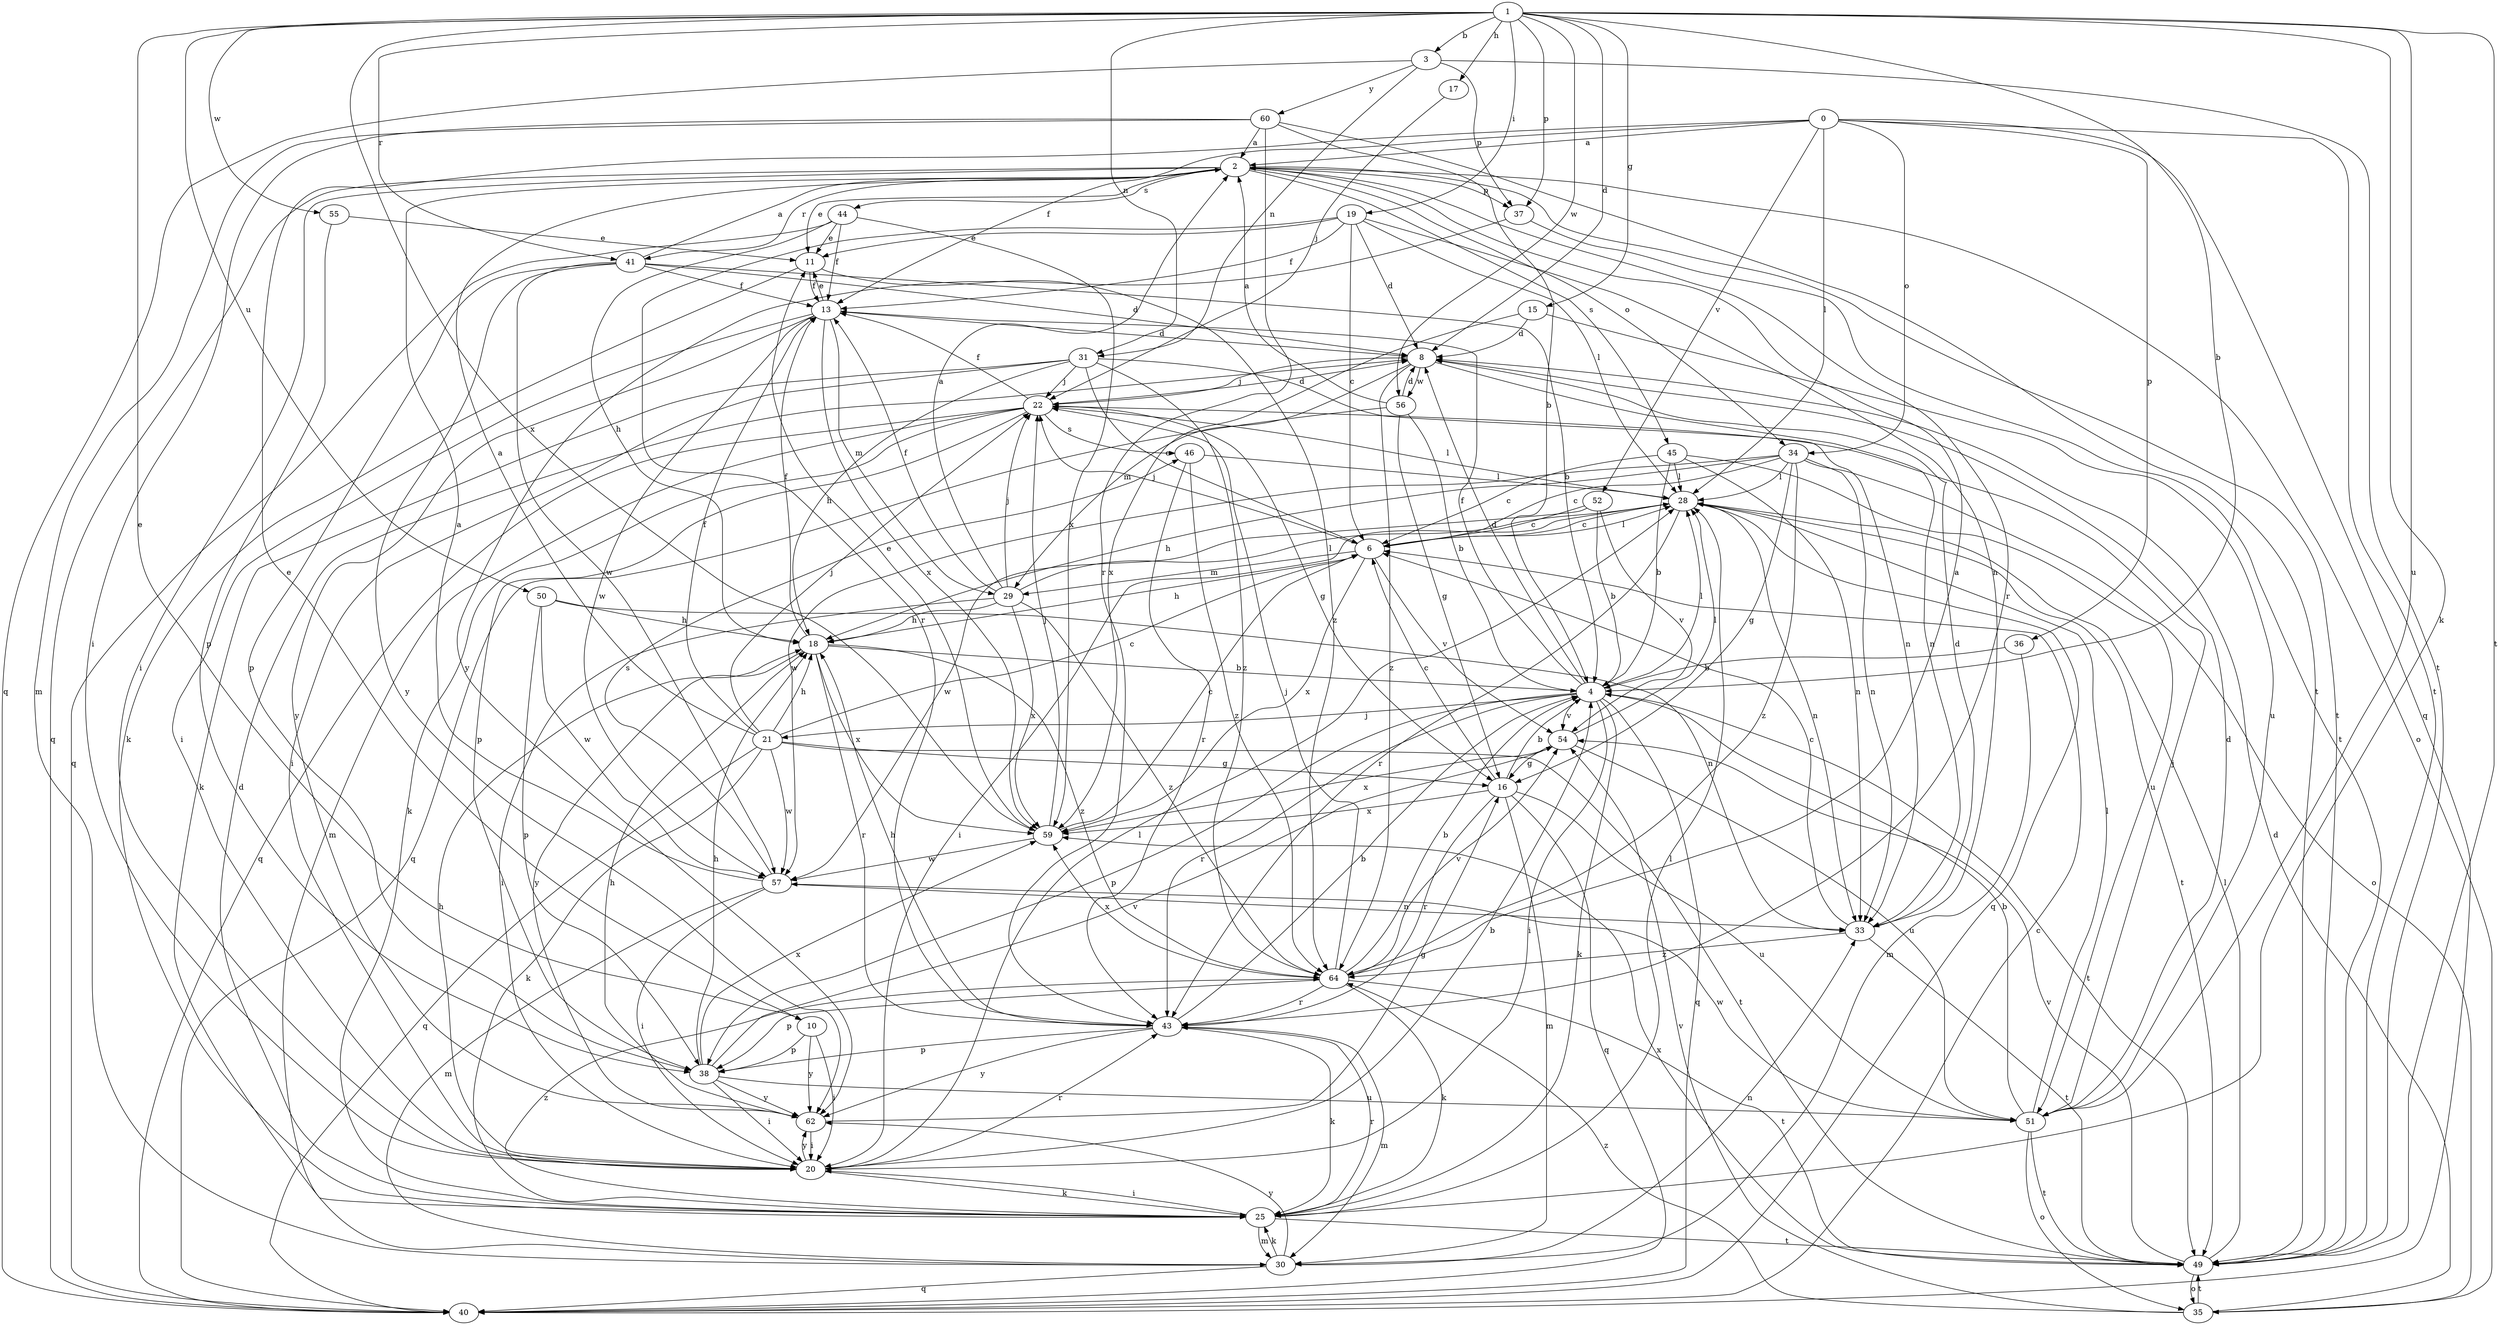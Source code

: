strict digraph  {
0;
1;
2;
3;
4;
6;
8;
10;
11;
13;
15;
16;
17;
18;
19;
20;
21;
22;
25;
28;
29;
30;
31;
33;
34;
35;
36;
37;
38;
40;
41;
43;
44;
45;
46;
49;
50;
51;
52;
54;
55;
56;
57;
59;
60;
62;
64;
0 -> 2  [label=a];
0 -> 10  [label=e];
0 -> 13  [label=f];
0 -> 28  [label=l];
0 -> 34  [label=o];
0 -> 36  [label=p];
0 -> 40  [label=q];
0 -> 49  [label=t];
0 -> 52  [label=v];
1 -> 3  [label=b];
1 -> 4  [label=b];
1 -> 8  [label=d];
1 -> 10  [label=e];
1 -> 15  [label=g];
1 -> 17  [label=h];
1 -> 19  [label=i];
1 -> 25  [label=k];
1 -> 31  [label=n];
1 -> 37  [label=p];
1 -> 41  [label=r];
1 -> 49  [label=t];
1 -> 50  [label=u];
1 -> 51  [label=u];
1 -> 55  [label=w];
1 -> 56  [label=w];
1 -> 59  [label=x];
2 -> 11  [label=e];
2 -> 20  [label=i];
2 -> 34  [label=o];
2 -> 35  [label=o];
2 -> 37  [label=p];
2 -> 40  [label=q];
2 -> 41  [label=r];
2 -> 43  [label=r];
2 -> 44  [label=s];
2 -> 45  [label=s];
2 -> 49  [label=t];
3 -> 31  [label=n];
3 -> 37  [label=p];
3 -> 40  [label=q];
3 -> 49  [label=t];
3 -> 60  [label=y];
4 -> 8  [label=d];
4 -> 13  [label=f];
4 -> 20  [label=i];
4 -> 21  [label=j];
4 -> 25  [label=k];
4 -> 28  [label=l];
4 -> 38  [label=p];
4 -> 40  [label=q];
4 -> 43  [label=r];
4 -> 49  [label=t];
4 -> 54  [label=v];
6 -> 18  [label=h];
6 -> 22  [label=j];
6 -> 28  [label=l];
6 -> 29  [label=m];
6 -> 54  [label=v];
6 -> 59  [label=x];
8 -> 22  [label=j];
8 -> 29  [label=m];
8 -> 33  [label=n];
8 -> 56  [label=w];
8 -> 64  [label=z];
10 -> 20  [label=i];
10 -> 38  [label=p];
10 -> 62  [label=y];
11 -> 13  [label=f];
11 -> 25  [label=k];
11 -> 64  [label=z];
13 -> 8  [label=d];
13 -> 11  [label=e];
13 -> 20  [label=i];
13 -> 29  [label=m];
13 -> 57  [label=w];
13 -> 59  [label=x];
13 -> 62  [label=y];
15 -> 8  [label=d];
15 -> 51  [label=u];
15 -> 59  [label=x];
16 -> 4  [label=b];
16 -> 6  [label=c];
16 -> 30  [label=m];
16 -> 40  [label=q];
16 -> 43  [label=r];
16 -> 51  [label=u];
16 -> 59  [label=x];
17 -> 22  [label=j];
18 -> 4  [label=b];
18 -> 13  [label=f];
18 -> 43  [label=r];
18 -> 59  [label=x];
18 -> 62  [label=y];
18 -> 64  [label=z];
19 -> 6  [label=c];
19 -> 8  [label=d];
19 -> 11  [label=e];
19 -> 13  [label=f];
19 -> 28  [label=l];
19 -> 33  [label=n];
19 -> 43  [label=r];
20 -> 4  [label=b];
20 -> 18  [label=h];
20 -> 25  [label=k];
20 -> 28  [label=l];
20 -> 43  [label=r];
20 -> 62  [label=y];
21 -> 2  [label=a];
21 -> 6  [label=c];
21 -> 13  [label=f];
21 -> 16  [label=g];
21 -> 18  [label=h];
21 -> 22  [label=j];
21 -> 25  [label=k];
21 -> 40  [label=q];
21 -> 49  [label=t];
21 -> 57  [label=w];
22 -> 8  [label=d];
22 -> 13  [label=f];
22 -> 16  [label=g];
22 -> 25  [label=k];
22 -> 28  [label=l];
22 -> 30  [label=m];
22 -> 38  [label=p];
22 -> 40  [label=q];
22 -> 46  [label=s];
25 -> 8  [label=d];
25 -> 20  [label=i];
25 -> 28  [label=l];
25 -> 30  [label=m];
25 -> 43  [label=r];
25 -> 49  [label=t];
25 -> 64  [label=z];
28 -> 6  [label=c];
28 -> 20  [label=i];
28 -> 33  [label=n];
28 -> 40  [label=q];
28 -> 43  [label=r];
28 -> 49  [label=t];
29 -> 2  [label=a];
29 -> 13  [label=f];
29 -> 18  [label=h];
29 -> 20  [label=i];
29 -> 22  [label=j];
29 -> 28  [label=l];
29 -> 59  [label=x];
29 -> 64  [label=z];
30 -> 25  [label=k];
30 -> 33  [label=n];
30 -> 40  [label=q];
30 -> 62  [label=y];
31 -> 6  [label=c];
31 -> 18  [label=h];
31 -> 20  [label=i];
31 -> 22  [label=j];
31 -> 25  [label=k];
31 -> 33  [label=n];
31 -> 64  [label=z];
33 -> 6  [label=c];
33 -> 8  [label=d];
33 -> 49  [label=t];
33 -> 64  [label=z];
34 -> 6  [label=c];
34 -> 16  [label=g];
34 -> 18  [label=h];
34 -> 28  [label=l];
34 -> 33  [label=n];
34 -> 35  [label=o];
34 -> 57  [label=w];
34 -> 64  [label=z];
35 -> 8  [label=d];
35 -> 49  [label=t];
35 -> 54  [label=v];
35 -> 64  [label=z];
36 -> 4  [label=b];
36 -> 30  [label=m];
37 -> 49  [label=t];
37 -> 62  [label=y];
38 -> 18  [label=h];
38 -> 20  [label=i];
38 -> 51  [label=u];
38 -> 54  [label=v];
38 -> 59  [label=x];
38 -> 62  [label=y];
40 -> 6  [label=c];
41 -> 2  [label=a];
41 -> 4  [label=b];
41 -> 8  [label=d];
41 -> 13  [label=f];
41 -> 38  [label=p];
41 -> 57  [label=w];
41 -> 62  [label=y];
43 -> 4  [label=b];
43 -> 18  [label=h];
43 -> 25  [label=k];
43 -> 30  [label=m];
43 -> 38  [label=p];
43 -> 62  [label=y];
44 -> 11  [label=e];
44 -> 13  [label=f];
44 -> 18  [label=h];
44 -> 40  [label=q];
44 -> 59  [label=x];
45 -> 4  [label=b];
45 -> 6  [label=c];
45 -> 28  [label=l];
45 -> 33  [label=n];
45 -> 51  [label=u];
46 -> 28  [label=l];
46 -> 43  [label=r];
46 -> 64  [label=z];
49 -> 28  [label=l];
49 -> 35  [label=o];
49 -> 54  [label=v];
49 -> 59  [label=x];
50 -> 18  [label=h];
50 -> 33  [label=n];
50 -> 38  [label=p];
50 -> 57  [label=w];
51 -> 4  [label=b];
51 -> 8  [label=d];
51 -> 22  [label=j];
51 -> 28  [label=l];
51 -> 35  [label=o];
51 -> 49  [label=t];
51 -> 57  [label=w];
52 -> 4  [label=b];
52 -> 6  [label=c];
52 -> 54  [label=v];
52 -> 57  [label=w];
54 -> 16  [label=g];
54 -> 28  [label=l];
54 -> 51  [label=u];
54 -> 59  [label=x];
55 -> 11  [label=e];
55 -> 38  [label=p];
56 -> 2  [label=a];
56 -> 4  [label=b];
56 -> 8  [label=d];
56 -> 16  [label=g];
56 -> 40  [label=q];
57 -> 2  [label=a];
57 -> 20  [label=i];
57 -> 30  [label=m];
57 -> 33  [label=n];
57 -> 46  [label=s];
59 -> 6  [label=c];
59 -> 11  [label=e];
59 -> 22  [label=j];
59 -> 57  [label=w];
60 -> 2  [label=a];
60 -> 4  [label=b];
60 -> 20  [label=i];
60 -> 30  [label=m];
60 -> 43  [label=r];
60 -> 49  [label=t];
62 -> 16  [label=g];
62 -> 18  [label=h];
62 -> 20  [label=i];
64 -> 2  [label=a];
64 -> 4  [label=b];
64 -> 22  [label=j];
64 -> 25  [label=k];
64 -> 38  [label=p];
64 -> 43  [label=r];
64 -> 49  [label=t];
64 -> 54  [label=v];
64 -> 59  [label=x];
}
